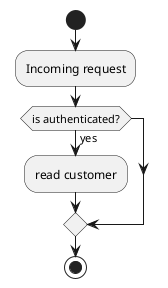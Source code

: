 @startuml
'https://plantuml.com/activity-diagram-beta

start
:Incoming request;
if (is authenticated?) then (yes)
  :read customer;
endif
stop
@enduml
